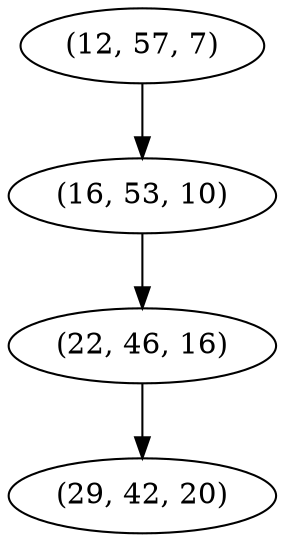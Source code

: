 digraph tree {
    "(12, 57, 7)";
    "(16, 53, 10)";
    "(22, 46, 16)";
    "(29, 42, 20)";
    "(12, 57, 7)" -> "(16, 53, 10)";
    "(16, 53, 10)" -> "(22, 46, 16)";
    "(22, 46, 16)" -> "(29, 42, 20)";
}
